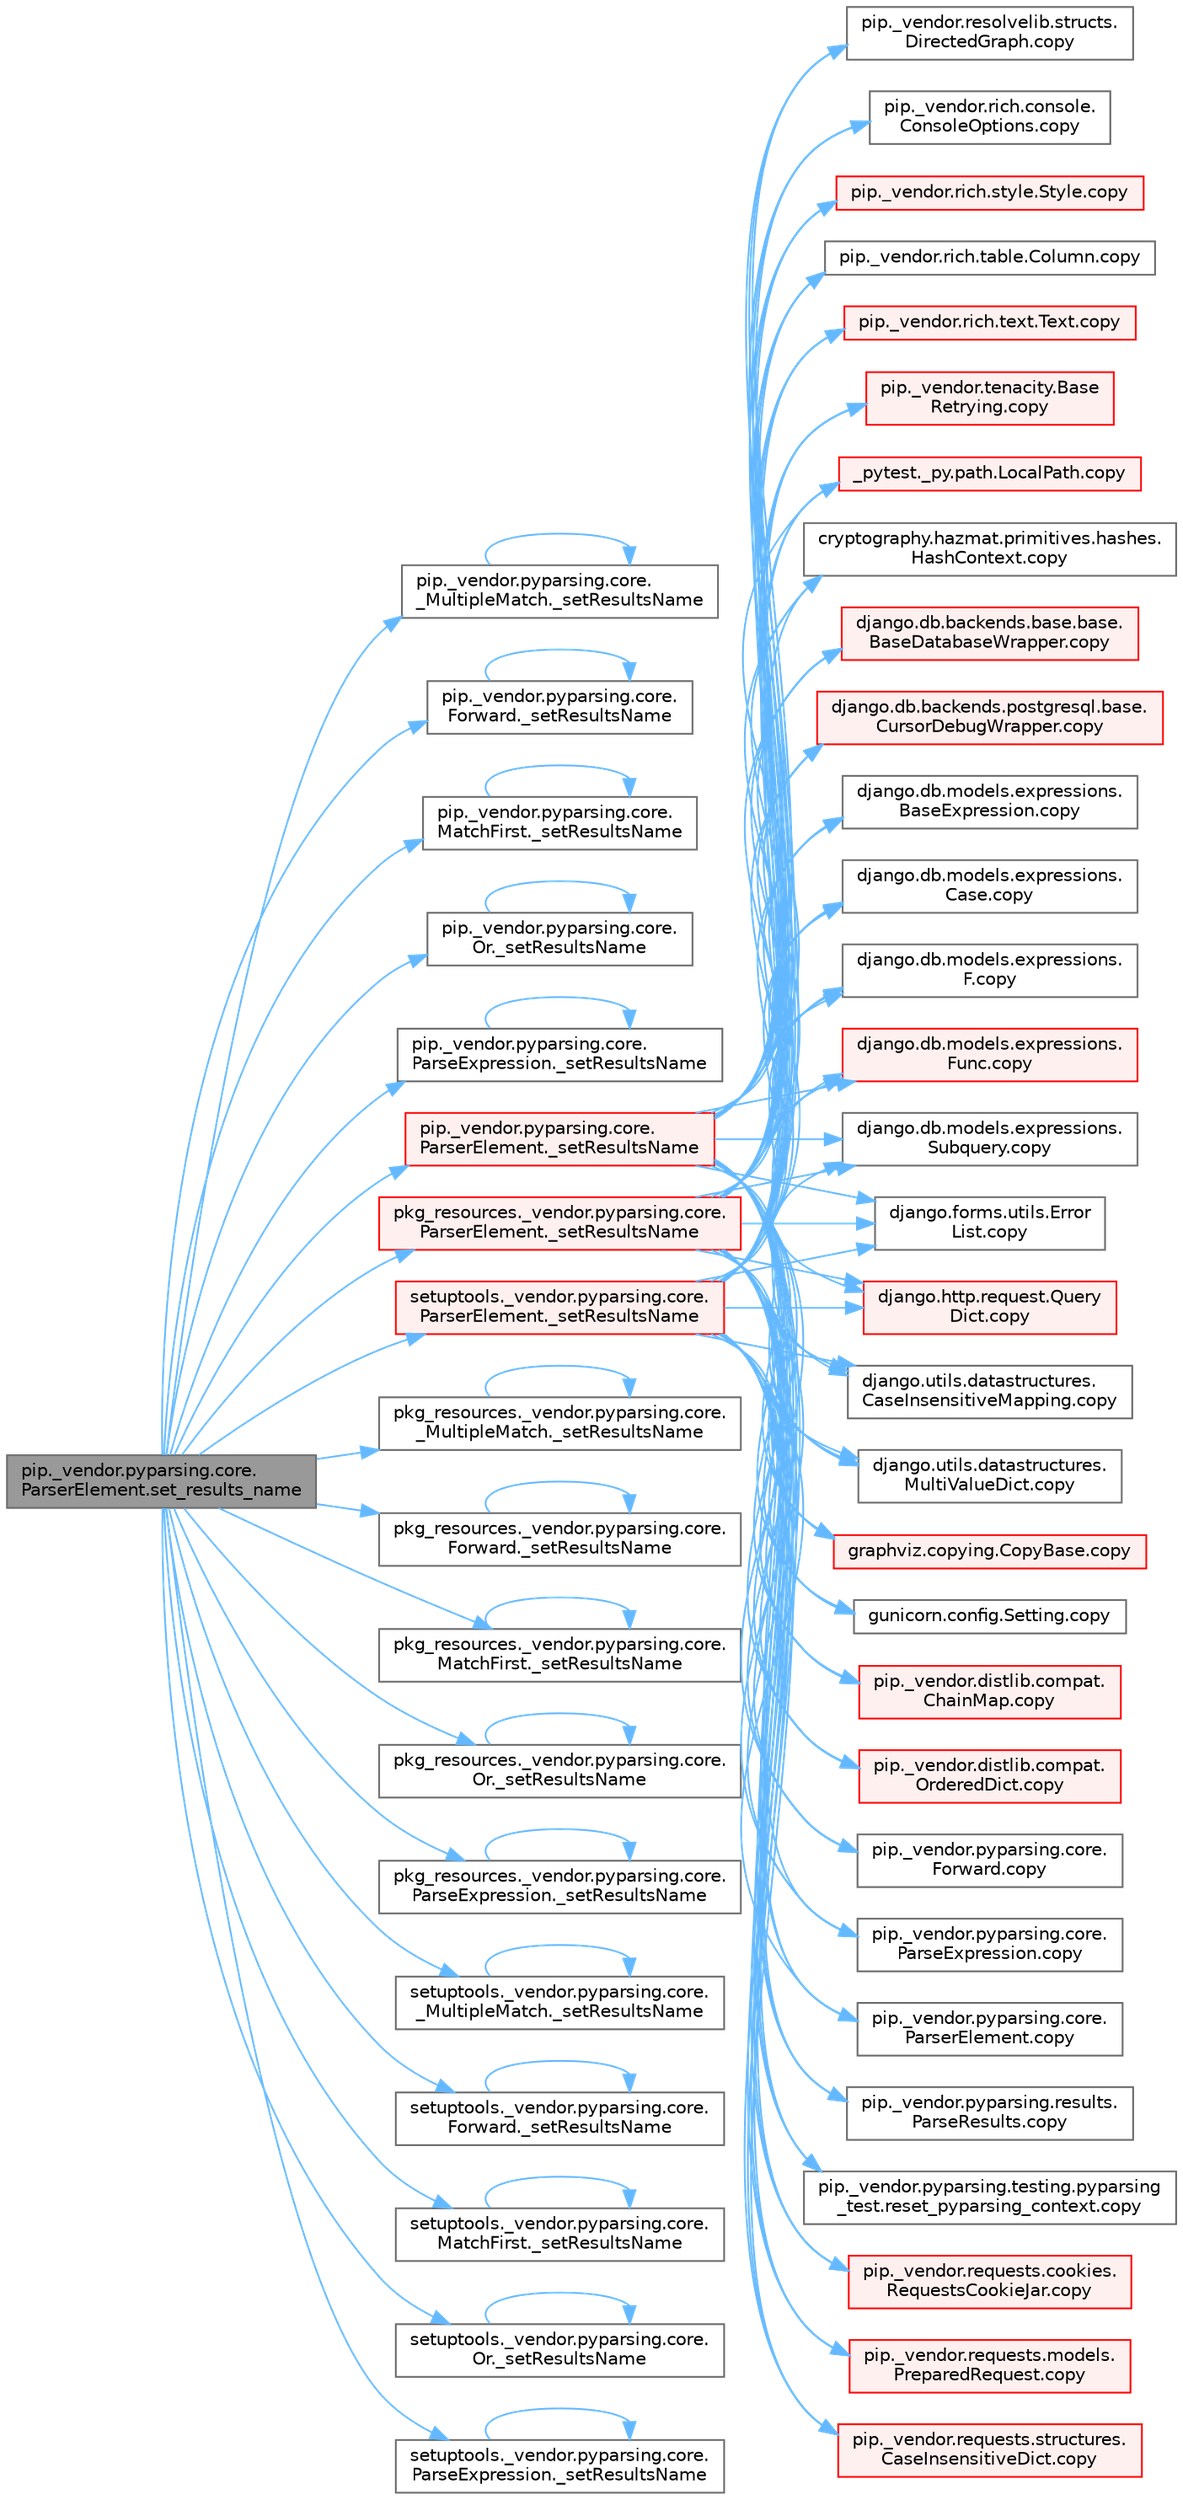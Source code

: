 digraph "pip._vendor.pyparsing.core.ParserElement.set_results_name"
{
 // LATEX_PDF_SIZE
  bgcolor="transparent";
  edge [fontname=Helvetica,fontsize=10,labelfontname=Helvetica,labelfontsize=10];
  node [fontname=Helvetica,fontsize=10,shape=box,height=0.2,width=0.4];
  rankdir="LR";
  Node1 [id="Node000001",label="pip._vendor.pyparsing.core.\lParserElement.set_results_name",height=0.2,width=0.4,color="gray40", fillcolor="grey60", style="filled", fontcolor="black",tooltip=" "];
  Node1 -> Node2 [id="edge1_Node000001_Node000002",color="steelblue1",style="solid",tooltip=" "];
  Node2 [id="Node000002",label="pip._vendor.pyparsing.core.\l_MultipleMatch._setResultsName",height=0.2,width=0.4,color="grey40", fillcolor="white", style="filled",URL="$classpip_1_1__vendor_1_1pyparsing_1_1core_1_1___multiple_match.html#af8c947ea6e34055081fe68e0a4924cd8",tooltip=" "];
  Node2 -> Node2 [id="edge2_Node000002_Node000002",color="steelblue1",style="solid",tooltip=" "];
  Node1 -> Node3 [id="edge3_Node000001_Node000003",color="steelblue1",style="solid",tooltip=" "];
  Node3 [id="Node000003",label="pip._vendor.pyparsing.core.\lForward._setResultsName",height=0.2,width=0.4,color="grey40", fillcolor="white", style="filled",URL="$classpip_1_1__vendor_1_1pyparsing_1_1core_1_1_forward.html#ab3cd233d63014930cbc900de27d4ccac",tooltip=" "];
  Node3 -> Node3 [id="edge4_Node000003_Node000003",color="steelblue1",style="solid",tooltip=" "];
  Node1 -> Node4 [id="edge5_Node000001_Node000004",color="steelblue1",style="solid",tooltip=" "];
  Node4 [id="Node000004",label="pip._vendor.pyparsing.core.\lMatchFirst._setResultsName",height=0.2,width=0.4,color="grey40", fillcolor="white", style="filled",URL="$classpip_1_1__vendor_1_1pyparsing_1_1core_1_1_match_first.html#aef9adfe580748d0fa535f4d8f50981ac",tooltip=" "];
  Node4 -> Node4 [id="edge6_Node000004_Node000004",color="steelblue1",style="solid",tooltip=" "];
  Node1 -> Node5 [id="edge7_Node000001_Node000005",color="steelblue1",style="solid",tooltip=" "];
  Node5 [id="Node000005",label="pip._vendor.pyparsing.core.\lOr._setResultsName",height=0.2,width=0.4,color="grey40", fillcolor="white", style="filled",URL="$classpip_1_1__vendor_1_1pyparsing_1_1core_1_1_or.html#a24d436ec61db736424d0b279ecb3142a",tooltip=" "];
  Node5 -> Node5 [id="edge8_Node000005_Node000005",color="steelblue1",style="solid",tooltip=" "];
  Node1 -> Node6 [id="edge9_Node000001_Node000006",color="steelblue1",style="solid",tooltip=" "];
  Node6 [id="Node000006",label="pip._vendor.pyparsing.core.\lParseExpression._setResultsName",height=0.2,width=0.4,color="grey40", fillcolor="white", style="filled",URL="$classpip_1_1__vendor_1_1pyparsing_1_1core_1_1_parse_expression.html#aa33671f93bffa9bb4734b94debc3f6e3",tooltip=" "];
  Node6 -> Node6 [id="edge10_Node000006_Node000006",color="steelblue1",style="solid",tooltip=" "];
  Node1 -> Node7 [id="edge11_Node000001_Node000007",color="steelblue1",style="solid",tooltip=" "];
  Node7 [id="Node000007",label="pip._vendor.pyparsing.core.\lParserElement._setResultsName",height=0.2,width=0.4,color="red", fillcolor="#FFF0F0", style="filled",URL="$classpip_1_1__vendor_1_1pyparsing_1_1core_1_1_parser_element.html#a4682554ec6560cf3d1060cba60212b54",tooltip=" "];
  Node7 -> Node8 [id="edge12_Node000007_Node000008",color="steelblue1",style="solid",tooltip=" "];
  Node8 [id="Node000008",label="_pytest._py.path.LocalPath.copy",height=0.2,width=0.4,color="red", fillcolor="#FFF0F0", style="filled",URL="$class__pytest_1_1__py_1_1path_1_1_local_path.html#a9eeecae0b90a7147e6bf23d6ea8fc6c0",tooltip=" "];
  Node7 -> Node2295 [id="edge13_Node000007_Node002295",color="steelblue1",style="solid",tooltip=" "];
  Node2295 [id="Node002295",label="cryptography.hazmat.primitives.hashes.\lHashContext.copy",height=0.2,width=0.4,color="grey40", fillcolor="white", style="filled",URL="$classcryptography_1_1hazmat_1_1primitives_1_1hashes_1_1_hash_context.html#a9f9b30a47684d469cfdc3db7a7261ea1",tooltip=" "];
  Node7 -> Node2296 [id="edge14_Node000007_Node002296",color="steelblue1",style="solid",tooltip=" "];
  Node2296 [id="Node002296",label="django.db.backends.base.base.\lBaseDatabaseWrapper.copy",height=0.2,width=0.4,color="red", fillcolor="#FFF0F0", style="filled",URL="$classdjango_1_1db_1_1backends_1_1base_1_1base_1_1_base_database_wrapper.html#a655ed3d049ec9c35530e8819d28fdc62",tooltip=" "];
  Node7 -> Node2297 [id="edge15_Node000007_Node002297",color="steelblue1",style="solid",tooltip=" "];
  Node2297 [id="Node002297",label="django.db.backends.postgresql.base.\lCursorDebugWrapper.copy",height=0.2,width=0.4,color="red", fillcolor="#FFF0F0", style="filled",URL="$classdjango_1_1db_1_1backends_1_1postgresql_1_1base_1_1_cursor_debug_wrapper.html#a35ca6cc5e6e9ba970c3c3f7469be22ef",tooltip=" "];
  Node7 -> Node2299 [id="edge16_Node000007_Node002299",color="steelblue1",style="solid",tooltip=" "];
  Node2299 [id="Node002299",label="django.db.models.expressions.\lBaseExpression.copy",height=0.2,width=0.4,color="grey40", fillcolor="white", style="filled",URL="$classdjango_1_1db_1_1models_1_1expressions_1_1_base_expression.html#aeeb404c3f264e4a520308bad3b41fabf",tooltip=" "];
  Node7 -> Node2300 [id="edge17_Node000007_Node002300",color="steelblue1",style="solid",tooltip=" "];
  Node2300 [id="Node002300",label="django.db.models.expressions.\lCase.copy",height=0.2,width=0.4,color="grey40", fillcolor="white", style="filled",URL="$classdjango_1_1db_1_1models_1_1expressions_1_1_case.html#a98cff87cf380bd54d7c21cb381c64daf",tooltip=" "];
  Node7 -> Node2301 [id="edge18_Node000007_Node002301",color="steelblue1",style="solid",tooltip=" "];
  Node2301 [id="Node002301",label="django.db.models.expressions.\lF.copy",height=0.2,width=0.4,color="grey40", fillcolor="white", style="filled",URL="$classdjango_1_1db_1_1models_1_1expressions_1_1_f.html#a58698f9a53ce3133f53d1602cc551e1b",tooltip=" "];
  Node7 -> Node2302 [id="edge19_Node000007_Node002302",color="steelblue1",style="solid",tooltip=" "];
  Node2302 [id="Node002302",label="django.db.models.expressions.\lFunc.copy",height=0.2,width=0.4,color="red", fillcolor="#FFF0F0", style="filled",URL="$classdjango_1_1db_1_1models_1_1expressions_1_1_func.html#a6883d18f5aeb4398d367e841e6e21671",tooltip=" "];
  Node7 -> Node2303 [id="edge20_Node000007_Node002303",color="steelblue1",style="solid",tooltip=" "];
  Node2303 [id="Node002303",label="django.db.models.expressions.\lSubquery.copy",height=0.2,width=0.4,color="grey40", fillcolor="white", style="filled",URL="$classdjango_1_1db_1_1models_1_1expressions_1_1_subquery.html#a59363e529ff37aa5c16a09b76e6e6bf9",tooltip=" "];
  Node7 -> Node2304 [id="edge21_Node000007_Node002304",color="steelblue1",style="solid",tooltip=" "];
  Node2304 [id="Node002304",label="django.forms.utils.Error\lList.copy",height=0.2,width=0.4,color="grey40", fillcolor="white", style="filled",URL="$classdjango_1_1forms_1_1utils_1_1_error_list.html#a46176c1849362dd93ea227cfec28d1ff",tooltip=" "];
  Node7 -> Node2305 [id="edge22_Node000007_Node002305",color="steelblue1",style="solid",tooltip=" "];
  Node2305 [id="Node002305",label="django.http.request.Query\lDict.copy",height=0.2,width=0.4,color="red", fillcolor="#FFF0F0", style="filled",URL="$classdjango_1_1http_1_1request_1_1_query_dict.html#ada9e4956e62868c5587b9ffde7b358b5",tooltip=" "];
  Node7 -> Node2479 [id="edge23_Node000007_Node002479",color="steelblue1",style="solid",tooltip=" "];
  Node2479 [id="Node002479",label="django.utils.datastructures.\lCaseInsensitiveMapping.copy",height=0.2,width=0.4,color="grey40", fillcolor="white", style="filled",URL="$classdjango_1_1utils_1_1datastructures_1_1_case_insensitive_mapping.html#a89e52f7d943ef70ee9e2731a1bb25084",tooltip=" "];
  Node7 -> Node2480 [id="edge24_Node000007_Node002480",color="steelblue1",style="solid",tooltip=" "];
  Node2480 [id="Node002480",label="django.utils.datastructures.\lMultiValueDict.copy",height=0.2,width=0.4,color="grey40", fillcolor="white", style="filled",URL="$classdjango_1_1utils_1_1datastructures_1_1_multi_value_dict.html#aa04a15080bb2af3ac7cc3f4791a54786",tooltip=" "];
  Node7 -> Node2481 [id="edge25_Node000007_Node002481",color="steelblue1",style="solid",tooltip=" "];
  Node2481 [id="Node002481",label="graphviz.copying.CopyBase.copy",height=0.2,width=0.4,color="red", fillcolor="#FFF0F0", style="filled",URL="$classgraphviz_1_1copying_1_1_copy_base.html#a2f81c0dd9b8d1f25d9aebacfdb5ee284",tooltip=" "];
  Node7 -> Node2492 [id="edge26_Node000007_Node002492",color="steelblue1",style="solid",tooltip=" "];
  Node2492 [id="Node002492",label="gunicorn.config.Setting.copy",height=0.2,width=0.4,color="grey40", fillcolor="white", style="filled",URL="$classgunicorn_1_1config_1_1_setting.html#a389321c9f9e3227638ce969dffdfc4dc",tooltip=" "];
  Node7 -> Node2493 [id="edge27_Node000007_Node002493",color="steelblue1",style="solid",tooltip=" "];
  Node2493 [id="Node002493",label="pip._vendor.distlib.compat.\lChainMap.copy",height=0.2,width=0.4,color="red", fillcolor="#FFF0F0", style="filled",URL="$classpip_1_1__vendor_1_1distlib_1_1compat_1_1_chain_map.html#a8146e2ccf536c708cb0b7a09ccf8c537",tooltip=" "];
  Node7 -> Node2494 [id="edge28_Node000007_Node002494",color="steelblue1",style="solid",tooltip=" "];
  Node2494 [id="Node002494",label="pip._vendor.distlib.compat.\lOrderedDict.copy",height=0.2,width=0.4,color="red", fillcolor="#FFF0F0", style="filled",URL="$classpip_1_1__vendor_1_1distlib_1_1compat_1_1_ordered_dict.html#ae6088d806618f017e91d1bd2f61771dd",tooltip=" "];
  Node7 -> Node2495 [id="edge29_Node000007_Node002495",color="steelblue1",style="solid",tooltip=" "];
  Node2495 [id="Node002495",label="pip._vendor.pyparsing.core.\lForward.copy",height=0.2,width=0.4,color="grey40", fillcolor="white", style="filled",URL="$classpip_1_1__vendor_1_1pyparsing_1_1core_1_1_forward.html#afd7e391f2f32fd6350b0e064728bc9a0",tooltip=" "];
  Node7 -> Node2496 [id="edge30_Node000007_Node002496",color="steelblue1",style="solid",tooltip=" "];
  Node2496 [id="Node002496",label="pip._vendor.pyparsing.core.\lParseExpression.copy",height=0.2,width=0.4,color="grey40", fillcolor="white", style="filled",URL="$classpip_1_1__vendor_1_1pyparsing_1_1core_1_1_parse_expression.html#a6c47c811bdb4ddebaa8635bd596d908c",tooltip=" "];
  Node7 -> Node2497 [id="edge31_Node000007_Node002497",color="steelblue1",style="solid",tooltip=" "];
  Node2497 [id="Node002497",label="pip._vendor.pyparsing.core.\lParserElement.copy",height=0.2,width=0.4,color="grey40", fillcolor="white", style="filled",URL="$classpip_1_1__vendor_1_1pyparsing_1_1core_1_1_parser_element.html#a90cf16d51d3eb590beb84714d46fd86e",tooltip=" "];
  Node7 -> Node2498 [id="edge32_Node000007_Node002498",color="steelblue1",style="solid",tooltip=" "];
  Node2498 [id="Node002498",label="pip._vendor.pyparsing.results.\lParseResults.copy",height=0.2,width=0.4,color="grey40", fillcolor="white", style="filled",URL="$classpip_1_1__vendor_1_1pyparsing_1_1results_1_1_parse_results.html#a943baafa125ab0ae889f20409bdc360c",tooltip=" "];
  Node7 -> Node2499 [id="edge33_Node000007_Node002499",color="steelblue1",style="solid",tooltip=" "];
  Node2499 [id="Node002499",label="pip._vendor.pyparsing.testing.pyparsing\l_test.reset_pyparsing_context.copy",height=0.2,width=0.4,color="grey40", fillcolor="white", style="filled",URL="$classpip_1_1__vendor_1_1pyparsing_1_1testing_1_1pyparsing__test_1_1reset__pyparsing__context.html#a8b358db76145f5a96a157c60b10c0042",tooltip=" "];
  Node7 -> Node2500 [id="edge34_Node000007_Node002500",color="steelblue1",style="solid",tooltip=" "];
  Node2500 [id="Node002500",label="pip._vendor.requests.cookies.\lRequestsCookieJar.copy",height=0.2,width=0.4,color="red", fillcolor="#FFF0F0", style="filled",URL="$classpip_1_1__vendor_1_1requests_1_1cookies_1_1_requests_cookie_jar.html#a6f55e74598cf9e2c383486aa1b4eb9ba",tooltip=" "];
  Node7 -> Node2502 [id="edge35_Node000007_Node002502",color="steelblue1",style="solid",tooltip=" "];
  Node2502 [id="Node002502",label="pip._vendor.requests.models.\lPreparedRequest.copy",height=0.2,width=0.4,color="red", fillcolor="#FFF0F0", style="filled",URL="$classpip_1_1__vendor_1_1requests_1_1models_1_1_prepared_request.html#a7548cd215dfcd985b529c710800d964a",tooltip=" "];
  Node7 -> Node2503 [id="edge36_Node000007_Node002503",color="steelblue1",style="solid",tooltip=" "];
  Node2503 [id="Node002503",label="pip._vendor.requests.structures.\lCaseInsensitiveDict.copy",height=0.2,width=0.4,color="red", fillcolor="#FFF0F0", style="filled",URL="$classpip_1_1__vendor_1_1requests_1_1structures_1_1_case_insensitive_dict.html#a2d80c1a56c57eb40550b30eb7d76c571",tooltip=" "];
  Node7 -> Node2504 [id="edge37_Node000007_Node002504",color="steelblue1",style="solid",tooltip=" "];
  Node2504 [id="Node002504",label="pip._vendor.resolvelib.structs.\lDirectedGraph.copy",height=0.2,width=0.4,color="grey40", fillcolor="white", style="filled",URL="$classpip_1_1__vendor_1_1resolvelib_1_1structs_1_1_directed_graph.html#ab782851de23ced11026378fd85cfcf7e",tooltip=" "];
  Node7 -> Node2505 [id="edge38_Node000007_Node002505",color="steelblue1",style="solid",tooltip=" "];
  Node2505 [id="Node002505",label="pip._vendor.rich.console.\lConsoleOptions.copy",height=0.2,width=0.4,color="grey40", fillcolor="white", style="filled",URL="$classpip_1_1__vendor_1_1rich_1_1console_1_1_console_options.html#afd4cbb05271ff8f3ca0e58617edf6a25",tooltip=" "];
  Node7 -> Node2506 [id="edge39_Node000007_Node002506",color="steelblue1",style="solid",tooltip=" "];
  Node2506 [id="Node002506",label="pip._vendor.rich.style.Style.copy",height=0.2,width=0.4,color="red", fillcolor="#FFF0F0", style="filled",URL="$classpip_1_1__vendor_1_1rich_1_1style_1_1_style.html#abba3761f0c189ce79a43f5feeefca1a8",tooltip=" "];
  Node7 -> Node2585 [id="edge40_Node000007_Node002585",color="steelblue1",style="solid",tooltip=" "];
  Node2585 [id="Node002585",label="pip._vendor.rich.table.Column.copy",height=0.2,width=0.4,color="grey40", fillcolor="white", style="filled",URL="$classpip_1_1__vendor_1_1rich_1_1table_1_1_column.html#a2faeacbd8890d591c70ad9a93d53b5fc",tooltip=" "];
  Node7 -> Node2586 [id="edge41_Node000007_Node002586",color="steelblue1",style="solid",tooltip=" "];
  Node2586 [id="Node002586",label="pip._vendor.rich.text.Text.copy",height=0.2,width=0.4,color="red", fillcolor="#FFF0F0", style="filled",URL="$classpip_1_1__vendor_1_1rich_1_1text_1_1_text.html#a93b228d0aa89aa63e6dfbaa40cb7619a",tooltip=" "];
  Node7 -> Node2587 [id="edge42_Node000007_Node002587",color="steelblue1",style="solid",tooltip=" "];
  Node2587 [id="Node002587",label="pip._vendor.tenacity.Base\lRetrying.copy",height=0.2,width=0.4,color="red", fillcolor="#FFF0F0", style="filled",URL="$classpip_1_1__vendor_1_1tenacity_1_1_base_retrying.html#a3b3c595a4448cf55ebb3d1f3660bea88",tooltip=" "];
  Node1 -> Node4532 [id="edge43_Node000001_Node004532",color="steelblue1",style="solid",tooltip=" "];
  Node4532 [id="Node004532",label="pkg_resources._vendor.pyparsing.core.\l_MultipleMatch._setResultsName",height=0.2,width=0.4,color="grey40", fillcolor="white", style="filled",URL="$classpkg__resources_1_1__vendor_1_1pyparsing_1_1core_1_1___multiple_match.html#a2d0543fac2df81eab91c74fdafd91596",tooltip=" "];
  Node4532 -> Node4532 [id="edge44_Node004532_Node004532",color="steelblue1",style="solid",tooltip=" "];
  Node1 -> Node4533 [id="edge45_Node000001_Node004533",color="steelblue1",style="solid",tooltip=" "];
  Node4533 [id="Node004533",label="pkg_resources._vendor.pyparsing.core.\lForward._setResultsName",height=0.2,width=0.4,color="grey40", fillcolor="white", style="filled",URL="$classpkg__resources_1_1__vendor_1_1pyparsing_1_1core_1_1_forward.html#aee6cfa048bd8f9a5f8fe793b47e1474b",tooltip=" "];
  Node4533 -> Node4533 [id="edge46_Node004533_Node004533",color="steelblue1",style="solid",tooltip=" "];
  Node1 -> Node4534 [id="edge47_Node000001_Node004534",color="steelblue1",style="solid",tooltip=" "];
  Node4534 [id="Node004534",label="pkg_resources._vendor.pyparsing.core.\lMatchFirst._setResultsName",height=0.2,width=0.4,color="grey40", fillcolor="white", style="filled",URL="$classpkg__resources_1_1__vendor_1_1pyparsing_1_1core_1_1_match_first.html#a01a36ad48cc8a441a65667c84d087fad",tooltip=" "];
  Node4534 -> Node4534 [id="edge48_Node004534_Node004534",color="steelblue1",style="solid",tooltip=" "];
  Node1 -> Node4535 [id="edge49_Node000001_Node004535",color="steelblue1",style="solid",tooltip=" "];
  Node4535 [id="Node004535",label="pkg_resources._vendor.pyparsing.core.\lOr._setResultsName",height=0.2,width=0.4,color="grey40", fillcolor="white", style="filled",URL="$classpkg__resources_1_1__vendor_1_1pyparsing_1_1core_1_1_or.html#a6e322f7786494cdf201d79778ce0b6e8",tooltip=" "];
  Node4535 -> Node4535 [id="edge50_Node004535_Node004535",color="steelblue1",style="solid",tooltip=" "];
  Node1 -> Node4536 [id="edge51_Node000001_Node004536",color="steelblue1",style="solid",tooltip=" "];
  Node4536 [id="Node004536",label="pkg_resources._vendor.pyparsing.core.\lParseExpression._setResultsName",height=0.2,width=0.4,color="grey40", fillcolor="white", style="filled",URL="$classpkg__resources_1_1__vendor_1_1pyparsing_1_1core_1_1_parse_expression.html#a666a89478d3569df53a166955273184e",tooltip=" "];
  Node4536 -> Node4536 [id="edge52_Node004536_Node004536",color="steelblue1",style="solid",tooltip=" "];
  Node1 -> Node4537 [id="edge53_Node000001_Node004537",color="steelblue1",style="solid",tooltip=" "];
  Node4537 [id="Node004537",label="pkg_resources._vendor.pyparsing.core.\lParserElement._setResultsName",height=0.2,width=0.4,color="red", fillcolor="#FFF0F0", style="filled",URL="$classpkg__resources_1_1__vendor_1_1pyparsing_1_1core_1_1_parser_element.html#a84c9abb71474719f0beed3a171d4d031",tooltip=" "];
  Node4537 -> Node8 [id="edge54_Node004537_Node000008",color="steelblue1",style="solid",tooltip=" "];
  Node4537 -> Node2295 [id="edge55_Node004537_Node002295",color="steelblue1",style="solid",tooltip=" "];
  Node4537 -> Node2296 [id="edge56_Node004537_Node002296",color="steelblue1",style="solid",tooltip=" "];
  Node4537 -> Node2297 [id="edge57_Node004537_Node002297",color="steelblue1",style="solid",tooltip=" "];
  Node4537 -> Node2299 [id="edge58_Node004537_Node002299",color="steelblue1",style="solid",tooltip=" "];
  Node4537 -> Node2300 [id="edge59_Node004537_Node002300",color="steelblue1",style="solid",tooltip=" "];
  Node4537 -> Node2301 [id="edge60_Node004537_Node002301",color="steelblue1",style="solid",tooltip=" "];
  Node4537 -> Node2302 [id="edge61_Node004537_Node002302",color="steelblue1",style="solid",tooltip=" "];
  Node4537 -> Node2303 [id="edge62_Node004537_Node002303",color="steelblue1",style="solid",tooltip=" "];
  Node4537 -> Node2304 [id="edge63_Node004537_Node002304",color="steelblue1",style="solid",tooltip=" "];
  Node4537 -> Node2305 [id="edge64_Node004537_Node002305",color="steelblue1",style="solid",tooltip=" "];
  Node4537 -> Node2479 [id="edge65_Node004537_Node002479",color="steelblue1",style="solid",tooltip=" "];
  Node4537 -> Node2480 [id="edge66_Node004537_Node002480",color="steelblue1",style="solid",tooltip=" "];
  Node4537 -> Node2481 [id="edge67_Node004537_Node002481",color="steelblue1",style="solid",tooltip=" "];
  Node4537 -> Node2492 [id="edge68_Node004537_Node002492",color="steelblue1",style="solid",tooltip=" "];
  Node4537 -> Node2493 [id="edge69_Node004537_Node002493",color="steelblue1",style="solid",tooltip=" "];
  Node4537 -> Node2494 [id="edge70_Node004537_Node002494",color="steelblue1",style="solid",tooltip=" "];
  Node4537 -> Node2495 [id="edge71_Node004537_Node002495",color="steelblue1",style="solid",tooltip=" "];
  Node4537 -> Node2496 [id="edge72_Node004537_Node002496",color="steelblue1",style="solid",tooltip=" "];
  Node4537 -> Node2497 [id="edge73_Node004537_Node002497",color="steelblue1",style="solid",tooltip=" "];
  Node4537 -> Node2498 [id="edge74_Node004537_Node002498",color="steelblue1",style="solid",tooltip=" "];
  Node4537 -> Node2499 [id="edge75_Node004537_Node002499",color="steelblue1",style="solid",tooltip=" "];
  Node4537 -> Node2500 [id="edge76_Node004537_Node002500",color="steelblue1",style="solid",tooltip=" "];
  Node4537 -> Node2502 [id="edge77_Node004537_Node002502",color="steelblue1",style="solid",tooltip=" "];
  Node4537 -> Node2503 [id="edge78_Node004537_Node002503",color="steelblue1",style="solid",tooltip=" "];
  Node4537 -> Node2504 [id="edge79_Node004537_Node002504",color="steelblue1",style="solid",tooltip=" "];
  Node4537 -> Node2505 [id="edge80_Node004537_Node002505",color="steelblue1",style="solid",tooltip=" "];
  Node4537 -> Node2506 [id="edge81_Node004537_Node002506",color="steelblue1",style="solid",tooltip=" "];
  Node4537 -> Node2585 [id="edge82_Node004537_Node002585",color="steelblue1",style="solid",tooltip=" "];
  Node4537 -> Node2586 [id="edge83_Node004537_Node002586",color="steelblue1",style="solid",tooltip=" "];
  Node4537 -> Node2587 [id="edge84_Node004537_Node002587",color="steelblue1",style="solid",tooltip=" "];
  Node1 -> Node4538 [id="edge85_Node000001_Node004538",color="steelblue1",style="solid",tooltip=" "];
  Node4538 [id="Node004538",label="setuptools._vendor.pyparsing.core.\l_MultipleMatch._setResultsName",height=0.2,width=0.4,color="grey40", fillcolor="white", style="filled",URL="$classsetuptools_1_1__vendor_1_1pyparsing_1_1core_1_1___multiple_match.html#a2abaf9471883b7710f5cf543ee81e108",tooltip=" "];
  Node4538 -> Node4538 [id="edge86_Node004538_Node004538",color="steelblue1",style="solid",tooltip=" "];
  Node1 -> Node4539 [id="edge87_Node000001_Node004539",color="steelblue1",style="solid",tooltip=" "];
  Node4539 [id="Node004539",label="setuptools._vendor.pyparsing.core.\lForward._setResultsName",height=0.2,width=0.4,color="grey40", fillcolor="white", style="filled",URL="$classsetuptools_1_1__vendor_1_1pyparsing_1_1core_1_1_forward.html#a7ed79f6698ced69040feb2511ae58968",tooltip=" "];
  Node4539 -> Node4539 [id="edge88_Node004539_Node004539",color="steelblue1",style="solid",tooltip=" "];
  Node1 -> Node4540 [id="edge89_Node000001_Node004540",color="steelblue1",style="solid",tooltip=" "];
  Node4540 [id="Node004540",label="setuptools._vendor.pyparsing.core.\lMatchFirst._setResultsName",height=0.2,width=0.4,color="grey40", fillcolor="white", style="filled",URL="$classsetuptools_1_1__vendor_1_1pyparsing_1_1core_1_1_match_first.html#a71a63c3fb43b693fd154d867818605bb",tooltip=" "];
  Node4540 -> Node4540 [id="edge90_Node004540_Node004540",color="steelblue1",style="solid",tooltip=" "];
  Node1 -> Node4541 [id="edge91_Node000001_Node004541",color="steelblue1",style="solid",tooltip=" "];
  Node4541 [id="Node004541",label="setuptools._vendor.pyparsing.core.\lOr._setResultsName",height=0.2,width=0.4,color="grey40", fillcolor="white", style="filled",URL="$classsetuptools_1_1__vendor_1_1pyparsing_1_1core_1_1_or.html#a3baf4ab4d146c86f6bb3358508c0d332",tooltip=" "];
  Node4541 -> Node4541 [id="edge92_Node004541_Node004541",color="steelblue1",style="solid",tooltip=" "];
  Node1 -> Node4542 [id="edge93_Node000001_Node004542",color="steelblue1",style="solid",tooltip=" "];
  Node4542 [id="Node004542",label="setuptools._vendor.pyparsing.core.\lParseExpression._setResultsName",height=0.2,width=0.4,color="grey40", fillcolor="white", style="filled",URL="$classsetuptools_1_1__vendor_1_1pyparsing_1_1core_1_1_parse_expression.html#a983518c58f70b5b7d3c94869f4fa13df",tooltip=" "];
  Node4542 -> Node4542 [id="edge94_Node004542_Node004542",color="steelblue1",style="solid",tooltip=" "];
  Node1 -> Node4543 [id="edge95_Node000001_Node004543",color="steelblue1",style="solid",tooltip=" "];
  Node4543 [id="Node004543",label="setuptools._vendor.pyparsing.core.\lParserElement._setResultsName",height=0.2,width=0.4,color="red", fillcolor="#FFF0F0", style="filled",URL="$classsetuptools_1_1__vendor_1_1pyparsing_1_1core_1_1_parser_element.html#ad1c3dd5ac98b4103f6c2a679005e141b",tooltip=" "];
  Node4543 -> Node8 [id="edge96_Node004543_Node000008",color="steelblue1",style="solid",tooltip=" "];
  Node4543 -> Node2295 [id="edge97_Node004543_Node002295",color="steelblue1",style="solid",tooltip=" "];
  Node4543 -> Node2296 [id="edge98_Node004543_Node002296",color="steelblue1",style="solid",tooltip=" "];
  Node4543 -> Node2297 [id="edge99_Node004543_Node002297",color="steelblue1",style="solid",tooltip=" "];
  Node4543 -> Node2299 [id="edge100_Node004543_Node002299",color="steelblue1",style="solid",tooltip=" "];
  Node4543 -> Node2300 [id="edge101_Node004543_Node002300",color="steelblue1",style="solid",tooltip=" "];
  Node4543 -> Node2301 [id="edge102_Node004543_Node002301",color="steelblue1",style="solid",tooltip=" "];
  Node4543 -> Node2302 [id="edge103_Node004543_Node002302",color="steelblue1",style="solid",tooltip=" "];
  Node4543 -> Node2303 [id="edge104_Node004543_Node002303",color="steelblue1",style="solid",tooltip=" "];
  Node4543 -> Node2304 [id="edge105_Node004543_Node002304",color="steelblue1",style="solid",tooltip=" "];
  Node4543 -> Node2305 [id="edge106_Node004543_Node002305",color="steelblue1",style="solid",tooltip=" "];
  Node4543 -> Node2479 [id="edge107_Node004543_Node002479",color="steelblue1",style="solid",tooltip=" "];
  Node4543 -> Node2480 [id="edge108_Node004543_Node002480",color="steelblue1",style="solid",tooltip=" "];
  Node4543 -> Node2481 [id="edge109_Node004543_Node002481",color="steelblue1",style="solid",tooltip=" "];
  Node4543 -> Node2492 [id="edge110_Node004543_Node002492",color="steelblue1",style="solid",tooltip=" "];
  Node4543 -> Node2493 [id="edge111_Node004543_Node002493",color="steelblue1",style="solid",tooltip=" "];
  Node4543 -> Node2494 [id="edge112_Node004543_Node002494",color="steelblue1",style="solid",tooltip=" "];
  Node4543 -> Node2495 [id="edge113_Node004543_Node002495",color="steelblue1",style="solid",tooltip=" "];
  Node4543 -> Node2496 [id="edge114_Node004543_Node002496",color="steelblue1",style="solid",tooltip=" "];
  Node4543 -> Node2497 [id="edge115_Node004543_Node002497",color="steelblue1",style="solid",tooltip=" "];
  Node4543 -> Node2498 [id="edge116_Node004543_Node002498",color="steelblue1",style="solid",tooltip=" "];
  Node4543 -> Node2499 [id="edge117_Node004543_Node002499",color="steelblue1",style="solid",tooltip=" "];
  Node4543 -> Node2500 [id="edge118_Node004543_Node002500",color="steelblue1",style="solid",tooltip=" "];
  Node4543 -> Node2502 [id="edge119_Node004543_Node002502",color="steelblue1",style="solid",tooltip=" "];
  Node4543 -> Node2503 [id="edge120_Node004543_Node002503",color="steelblue1",style="solid",tooltip=" "];
  Node4543 -> Node2504 [id="edge121_Node004543_Node002504",color="steelblue1",style="solid",tooltip=" "];
  Node4543 -> Node2505 [id="edge122_Node004543_Node002505",color="steelblue1",style="solid",tooltip=" "];
  Node4543 -> Node2506 [id="edge123_Node004543_Node002506",color="steelblue1",style="solid",tooltip=" "];
  Node4543 -> Node2585 [id="edge124_Node004543_Node002585",color="steelblue1",style="solid",tooltip=" "];
  Node4543 -> Node2586 [id="edge125_Node004543_Node002586",color="steelblue1",style="solid",tooltip=" "];
  Node4543 -> Node2587 [id="edge126_Node004543_Node002587",color="steelblue1",style="solid",tooltip=" "];
}
